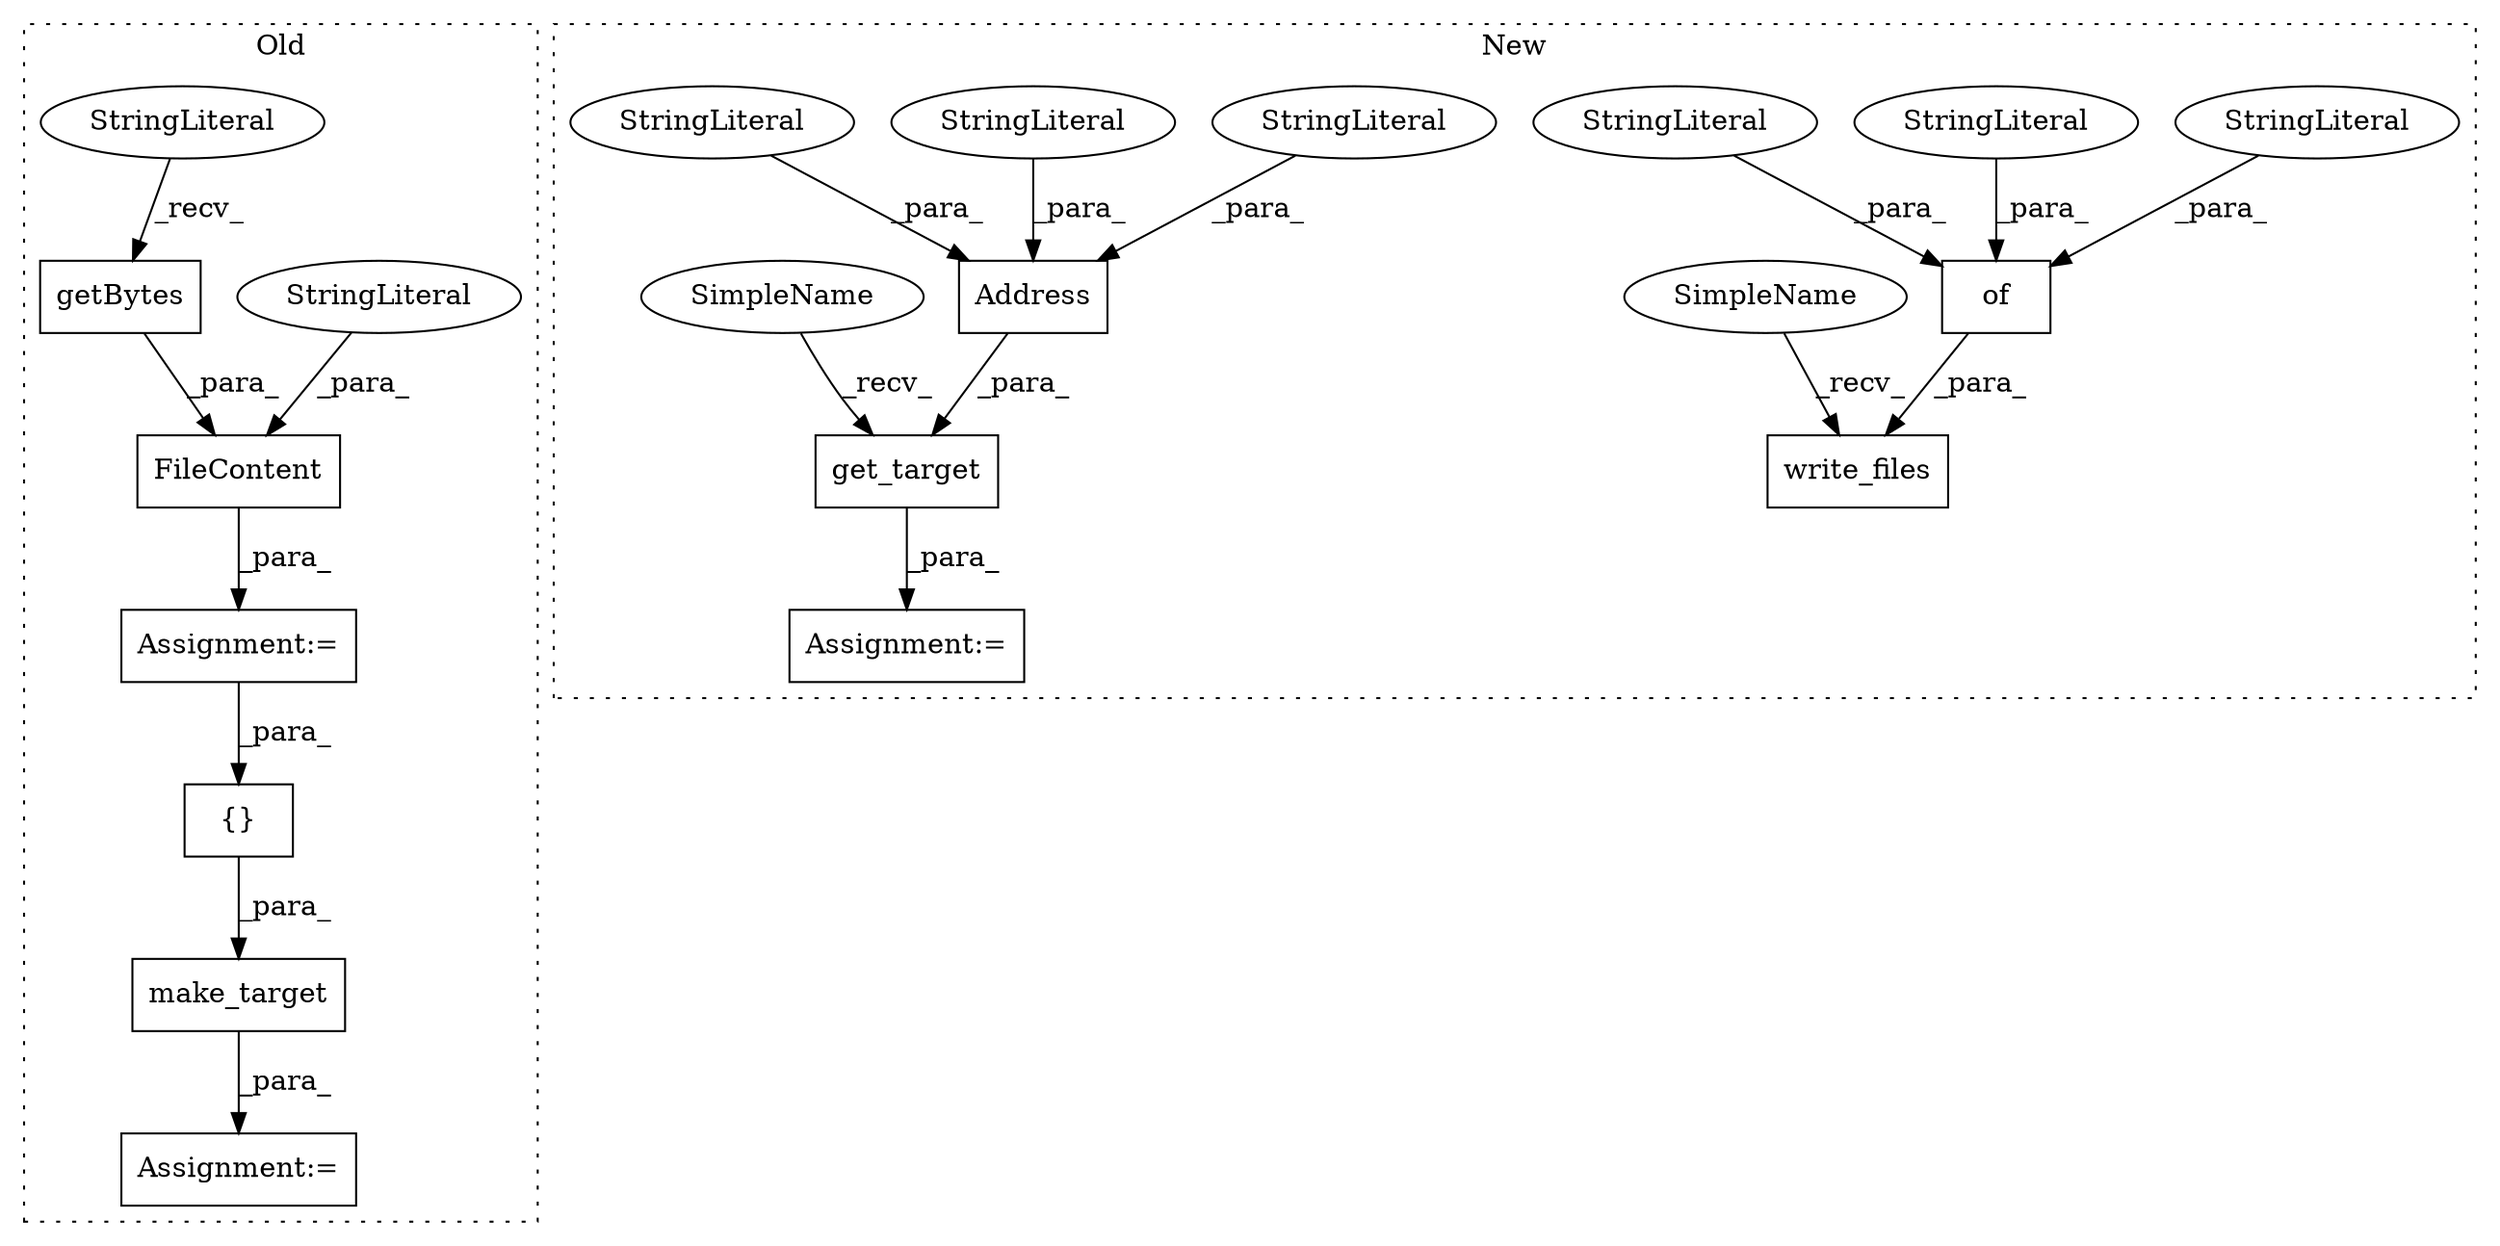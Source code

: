 digraph G {
subgraph cluster0 {
1 [label="getBytes" a="32" s="7616" l="10" shape="box"];
4 [label="FileContent" a="32" s="7539,7626" l="12,1" shape="box"];
5 [label="{}" a="4" s="7673,7683" l="1,1" shape="box"];
8 [label="StringLiteral" a="45" s="7551" l="10" shape="ellipse"];
10 [label="StringLiteral" a="45" s="7562" l="53" shape="ellipse"];
17 [label="Assignment:=" a="7" s="7538" l="1" shape="box"];
18 [label="make_target" a="32" s="7640,7684" l="12,1" shape="box"];
19 [label="Assignment:=" a="7" s="7639" l="1" shape="box"];
label = "Old";
style="dotted";
}
subgraph cluster1 {
2 [label="get_target" a="32" s="7543,7577" l="11,1" shape="box"];
3 [label="write_files" a="32" s="7366,7454" l="12,1" shape="box"];
6 [label="Address" a="32" s="7554,7576" l="8,1" shape="box"];
7 [label="StringLiteral" a="45" s="7569" l="7" shape="ellipse"];
9 [label="StringLiteral" a="45" s="7565" l="3" shape="ellipse"];
11 [label="StringLiteral" a="45" s="7562" l="2" shape="ellipse"];
12 [label="of" a="32" s="7382,7453" l="3,1" shape="box"];
13 [label="Assignment:=" a="7" s="7591" l="1" shape="box"];
14 [label="StringLiteral" a="45" s="7419" l="7" shape="ellipse"];
15 [label="StringLiteral" a="45" s="7427" l="26" shape="ellipse"];
16 [label="StringLiteral" a="45" s="7385" l="7" shape="ellipse"];
20 [label="SimpleName" a="42" s="7354" l="11" shape="ellipse"];
21 [label="SimpleName" a="42" s="7531" l="11" shape="ellipse"];
label = "New";
style="dotted";
}
1 -> 4 [label="_para_"];
2 -> 13 [label="_para_"];
4 -> 17 [label="_para_"];
5 -> 18 [label="_para_"];
6 -> 2 [label="_para_"];
7 -> 6 [label="_para_"];
8 -> 4 [label="_para_"];
9 -> 6 [label="_para_"];
10 -> 1 [label="_recv_"];
11 -> 6 [label="_para_"];
12 -> 3 [label="_para_"];
14 -> 12 [label="_para_"];
15 -> 12 [label="_para_"];
16 -> 12 [label="_para_"];
17 -> 5 [label="_para_"];
18 -> 19 [label="_para_"];
20 -> 3 [label="_recv_"];
21 -> 2 [label="_recv_"];
}